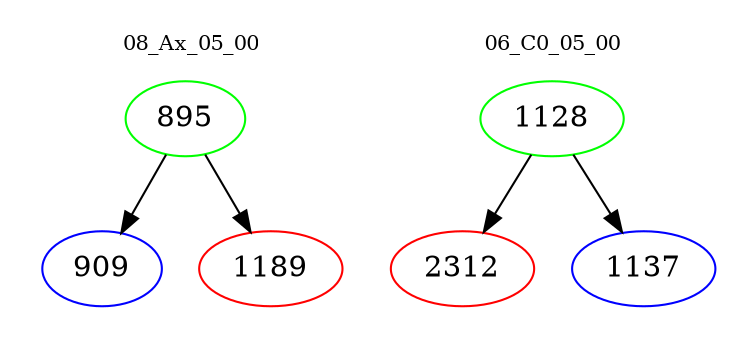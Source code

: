 digraph{
subgraph cluster_0 {
color = white
label = "08_Ax_05_00";
fontsize=10;
T0_895 [label="895", color="green"]
T0_895 -> T0_909 [color="black"]
T0_909 [label="909", color="blue"]
T0_895 -> T0_1189 [color="black"]
T0_1189 [label="1189", color="red"]
}
subgraph cluster_1 {
color = white
label = "06_C0_05_00";
fontsize=10;
T1_1128 [label="1128", color="green"]
T1_1128 -> T1_2312 [color="black"]
T1_2312 [label="2312", color="red"]
T1_1128 -> T1_1137 [color="black"]
T1_1137 [label="1137", color="blue"]
}
}
